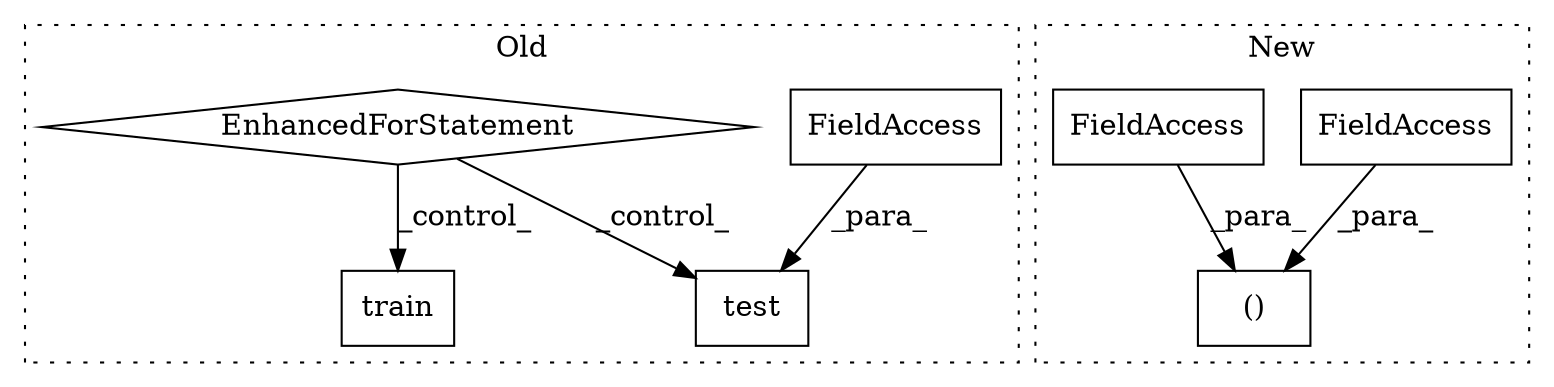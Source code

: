 digraph G {
subgraph cluster0 {
1 [label="test" a="32" s="2362,2376" l="5,1" shape="box"];
4 [label="FieldAccess" a="22" s="2367" l="9" shape="box"];
5 [label="EnhancedForStatement" a="70" s="2165,2242" l="57,2" shape="diamond"];
6 [label="train" a="32" s="2254" l="7" shape="box"];
label = "Old";
style="dotted";
}
subgraph cluster1 {
2 [label="()" a="106" s="1449" l="27" shape="box"];
3 [label="FieldAccess" a="22" s="1449" l="9" shape="box"];
7 [label="FieldAccess" a="22" s="1471" l="5" shape="box"];
label = "New";
style="dotted";
}
3 -> 2 [label="_para_"];
4 -> 1 [label="_para_"];
5 -> 1 [label="_control_"];
5 -> 6 [label="_control_"];
7 -> 2 [label="_para_"];
}